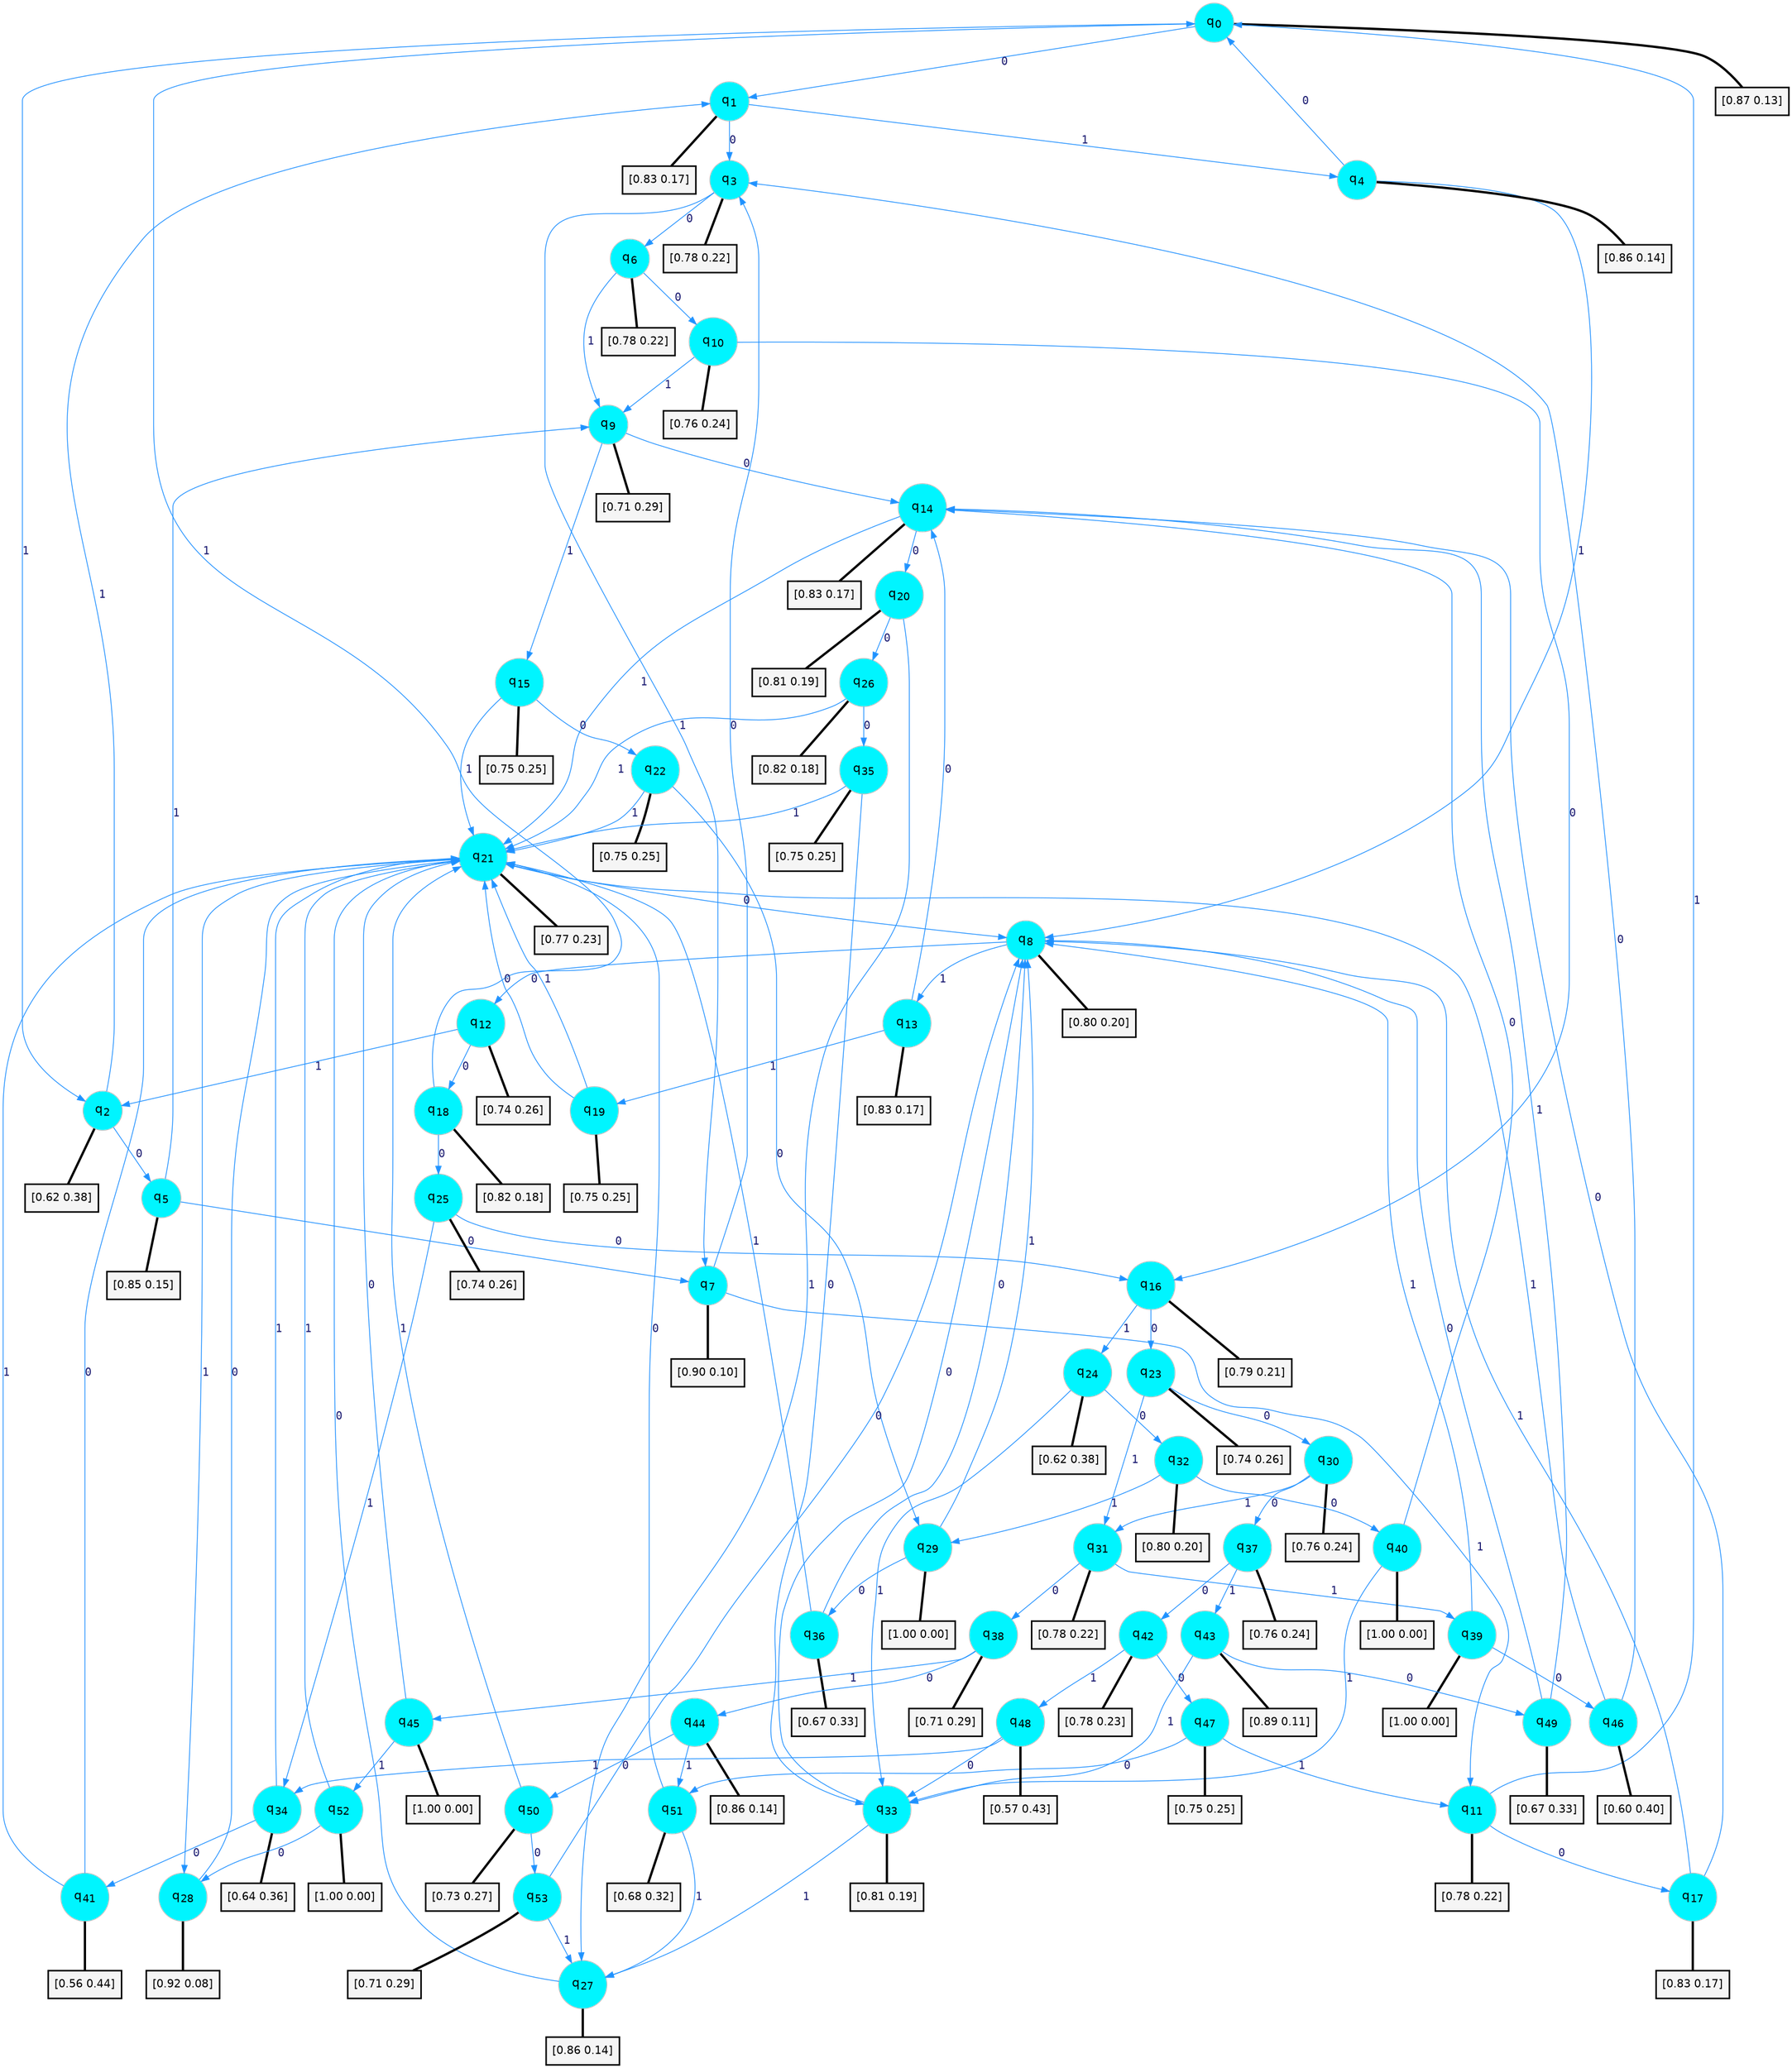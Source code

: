 digraph G {
graph [
bgcolor=transparent, dpi=300, rankdir=TD, size="40,25"];
node [
color=gray, fillcolor=turquoise1, fontcolor=black, fontname=Helvetica, fontsize=16, fontweight=bold, shape=circle, style=filled];
edge [
arrowsize=1, color=dodgerblue1, fontcolor=midnightblue, fontname=courier, fontweight=bold, penwidth=1, style=solid, weight=20];
0[label=<q<SUB>0</SUB>>];
1[label=<q<SUB>1</SUB>>];
2[label=<q<SUB>2</SUB>>];
3[label=<q<SUB>3</SUB>>];
4[label=<q<SUB>4</SUB>>];
5[label=<q<SUB>5</SUB>>];
6[label=<q<SUB>6</SUB>>];
7[label=<q<SUB>7</SUB>>];
8[label=<q<SUB>8</SUB>>];
9[label=<q<SUB>9</SUB>>];
10[label=<q<SUB>10</SUB>>];
11[label=<q<SUB>11</SUB>>];
12[label=<q<SUB>12</SUB>>];
13[label=<q<SUB>13</SUB>>];
14[label=<q<SUB>14</SUB>>];
15[label=<q<SUB>15</SUB>>];
16[label=<q<SUB>16</SUB>>];
17[label=<q<SUB>17</SUB>>];
18[label=<q<SUB>18</SUB>>];
19[label=<q<SUB>19</SUB>>];
20[label=<q<SUB>20</SUB>>];
21[label=<q<SUB>21</SUB>>];
22[label=<q<SUB>22</SUB>>];
23[label=<q<SUB>23</SUB>>];
24[label=<q<SUB>24</SUB>>];
25[label=<q<SUB>25</SUB>>];
26[label=<q<SUB>26</SUB>>];
27[label=<q<SUB>27</SUB>>];
28[label=<q<SUB>28</SUB>>];
29[label=<q<SUB>29</SUB>>];
30[label=<q<SUB>30</SUB>>];
31[label=<q<SUB>31</SUB>>];
32[label=<q<SUB>32</SUB>>];
33[label=<q<SUB>33</SUB>>];
34[label=<q<SUB>34</SUB>>];
35[label=<q<SUB>35</SUB>>];
36[label=<q<SUB>36</SUB>>];
37[label=<q<SUB>37</SUB>>];
38[label=<q<SUB>38</SUB>>];
39[label=<q<SUB>39</SUB>>];
40[label=<q<SUB>40</SUB>>];
41[label=<q<SUB>41</SUB>>];
42[label=<q<SUB>42</SUB>>];
43[label=<q<SUB>43</SUB>>];
44[label=<q<SUB>44</SUB>>];
45[label=<q<SUB>45</SUB>>];
46[label=<q<SUB>46</SUB>>];
47[label=<q<SUB>47</SUB>>];
48[label=<q<SUB>48</SUB>>];
49[label=<q<SUB>49</SUB>>];
50[label=<q<SUB>50</SUB>>];
51[label=<q<SUB>51</SUB>>];
52[label=<q<SUB>52</SUB>>];
53[label=<q<SUB>53</SUB>>];
54[label="[0.87 0.13]", shape=box,fontcolor=black, fontname=Helvetica, fontsize=14, penwidth=2, fillcolor=whitesmoke,color=black];
55[label="[0.83 0.17]", shape=box,fontcolor=black, fontname=Helvetica, fontsize=14, penwidth=2, fillcolor=whitesmoke,color=black];
56[label="[0.62 0.38]", shape=box,fontcolor=black, fontname=Helvetica, fontsize=14, penwidth=2, fillcolor=whitesmoke,color=black];
57[label="[0.78 0.22]", shape=box,fontcolor=black, fontname=Helvetica, fontsize=14, penwidth=2, fillcolor=whitesmoke,color=black];
58[label="[0.86 0.14]", shape=box,fontcolor=black, fontname=Helvetica, fontsize=14, penwidth=2, fillcolor=whitesmoke,color=black];
59[label="[0.85 0.15]", shape=box,fontcolor=black, fontname=Helvetica, fontsize=14, penwidth=2, fillcolor=whitesmoke,color=black];
60[label="[0.78 0.22]", shape=box,fontcolor=black, fontname=Helvetica, fontsize=14, penwidth=2, fillcolor=whitesmoke,color=black];
61[label="[0.90 0.10]", shape=box,fontcolor=black, fontname=Helvetica, fontsize=14, penwidth=2, fillcolor=whitesmoke,color=black];
62[label="[0.80 0.20]", shape=box,fontcolor=black, fontname=Helvetica, fontsize=14, penwidth=2, fillcolor=whitesmoke,color=black];
63[label="[0.71 0.29]", shape=box,fontcolor=black, fontname=Helvetica, fontsize=14, penwidth=2, fillcolor=whitesmoke,color=black];
64[label="[0.76 0.24]", shape=box,fontcolor=black, fontname=Helvetica, fontsize=14, penwidth=2, fillcolor=whitesmoke,color=black];
65[label="[0.78 0.22]", shape=box,fontcolor=black, fontname=Helvetica, fontsize=14, penwidth=2, fillcolor=whitesmoke,color=black];
66[label="[0.74 0.26]", shape=box,fontcolor=black, fontname=Helvetica, fontsize=14, penwidth=2, fillcolor=whitesmoke,color=black];
67[label="[0.83 0.17]", shape=box,fontcolor=black, fontname=Helvetica, fontsize=14, penwidth=2, fillcolor=whitesmoke,color=black];
68[label="[0.83 0.17]", shape=box,fontcolor=black, fontname=Helvetica, fontsize=14, penwidth=2, fillcolor=whitesmoke,color=black];
69[label="[0.75 0.25]", shape=box,fontcolor=black, fontname=Helvetica, fontsize=14, penwidth=2, fillcolor=whitesmoke,color=black];
70[label="[0.79 0.21]", shape=box,fontcolor=black, fontname=Helvetica, fontsize=14, penwidth=2, fillcolor=whitesmoke,color=black];
71[label="[0.83 0.17]", shape=box,fontcolor=black, fontname=Helvetica, fontsize=14, penwidth=2, fillcolor=whitesmoke,color=black];
72[label="[0.82 0.18]", shape=box,fontcolor=black, fontname=Helvetica, fontsize=14, penwidth=2, fillcolor=whitesmoke,color=black];
73[label="[0.75 0.25]", shape=box,fontcolor=black, fontname=Helvetica, fontsize=14, penwidth=2, fillcolor=whitesmoke,color=black];
74[label="[0.81 0.19]", shape=box,fontcolor=black, fontname=Helvetica, fontsize=14, penwidth=2, fillcolor=whitesmoke,color=black];
75[label="[0.77 0.23]", shape=box,fontcolor=black, fontname=Helvetica, fontsize=14, penwidth=2, fillcolor=whitesmoke,color=black];
76[label="[0.75 0.25]", shape=box,fontcolor=black, fontname=Helvetica, fontsize=14, penwidth=2, fillcolor=whitesmoke,color=black];
77[label="[0.74 0.26]", shape=box,fontcolor=black, fontname=Helvetica, fontsize=14, penwidth=2, fillcolor=whitesmoke,color=black];
78[label="[0.62 0.38]", shape=box,fontcolor=black, fontname=Helvetica, fontsize=14, penwidth=2, fillcolor=whitesmoke,color=black];
79[label="[0.74 0.26]", shape=box,fontcolor=black, fontname=Helvetica, fontsize=14, penwidth=2, fillcolor=whitesmoke,color=black];
80[label="[0.82 0.18]", shape=box,fontcolor=black, fontname=Helvetica, fontsize=14, penwidth=2, fillcolor=whitesmoke,color=black];
81[label="[0.86 0.14]", shape=box,fontcolor=black, fontname=Helvetica, fontsize=14, penwidth=2, fillcolor=whitesmoke,color=black];
82[label="[0.92 0.08]", shape=box,fontcolor=black, fontname=Helvetica, fontsize=14, penwidth=2, fillcolor=whitesmoke,color=black];
83[label="[1.00 0.00]", shape=box,fontcolor=black, fontname=Helvetica, fontsize=14, penwidth=2, fillcolor=whitesmoke,color=black];
84[label="[0.76 0.24]", shape=box,fontcolor=black, fontname=Helvetica, fontsize=14, penwidth=2, fillcolor=whitesmoke,color=black];
85[label="[0.78 0.22]", shape=box,fontcolor=black, fontname=Helvetica, fontsize=14, penwidth=2, fillcolor=whitesmoke,color=black];
86[label="[0.80 0.20]", shape=box,fontcolor=black, fontname=Helvetica, fontsize=14, penwidth=2, fillcolor=whitesmoke,color=black];
87[label="[0.81 0.19]", shape=box,fontcolor=black, fontname=Helvetica, fontsize=14, penwidth=2, fillcolor=whitesmoke,color=black];
88[label="[0.64 0.36]", shape=box,fontcolor=black, fontname=Helvetica, fontsize=14, penwidth=2, fillcolor=whitesmoke,color=black];
89[label="[0.75 0.25]", shape=box,fontcolor=black, fontname=Helvetica, fontsize=14, penwidth=2, fillcolor=whitesmoke,color=black];
90[label="[0.67 0.33]", shape=box,fontcolor=black, fontname=Helvetica, fontsize=14, penwidth=2, fillcolor=whitesmoke,color=black];
91[label="[0.76 0.24]", shape=box,fontcolor=black, fontname=Helvetica, fontsize=14, penwidth=2, fillcolor=whitesmoke,color=black];
92[label="[0.71 0.29]", shape=box,fontcolor=black, fontname=Helvetica, fontsize=14, penwidth=2, fillcolor=whitesmoke,color=black];
93[label="[1.00 0.00]", shape=box,fontcolor=black, fontname=Helvetica, fontsize=14, penwidth=2, fillcolor=whitesmoke,color=black];
94[label="[1.00 0.00]", shape=box,fontcolor=black, fontname=Helvetica, fontsize=14, penwidth=2, fillcolor=whitesmoke,color=black];
95[label="[0.56 0.44]", shape=box,fontcolor=black, fontname=Helvetica, fontsize=14, penwidth=2, fillcolor=whitesmoke,color=black];
96[label="[0.78 0.23]", shape=box,fontcolor=black, fontname=Helvetica, fontsize=14, penwidth=2, fillcolor=whitesmoke,color=black];
97[label="[0.89 0.11]", shape=box,fontcolor=black, fontname=Helvetica, fontsize=14, penwidth=2, fillcolor=whitesmoke,color=black];
98[label="[0.86 0.14]", shape=box,fontcolor=black, fontname=Helvetica, fontsize=14, penwidth=2, fillcolor=whitesmoke,color=black];
99[label="[1.00 0.00]", shape=box,fontcolor=black, fontname=Helvetica, fontsize=14, penwidth=2, fillcolor=whitesmoke,color=black];
100[label="[0.60 0.40]", shape=box,fontcolor=black, fontname=Helvetica, fontsize=14, penwidth=2, fillcolor=whitesmoke,color=black];
101[label="[0.75 0.25]", shape=box,fontcolor=black, fontname=Helvetica, fontsize=14, penwidth=2, fillcolor=whitesmoke,color=black];
102[label="[0.57 0.43]", shape=box,fontcolor=black, fontname=Helvetica, fontsize=14, penwidth=2, fillcolor=whitesmoke,color=black];
103[label="[0.67 0.33]", shape=box,fontcolor=black, fontname=Helvetica, fontsize=14, penwidth=2, fillcolor=whitesmoke,color=black];
104[label="[0.73 0.27]", shape=box,fontcolor=black, fontname=Helvetica, fontsize=14, penwidth=2, fillcolor=whitesmoke,color=black];
105[label="[0.68 0.32]", shape=box,fontcolor=black, fontname=Helvetica, fontsize=14, penwidth=2, fillcolor=whitesmoke,color=black];
106[label="[1.00 0.00]", shape=box,fontcolor=black, fontname=Helvetica, fontsize=14, penwidth=2, fillcolor=whitesmoke,color=black];
107[label="[0.71 0.29]", shape=box,fontcolor=black, fontname=Helvetica, fontsize=14, penwidth=2, fillcolor=whitesmoke,color=black];
0->1 [label=0];
0->2 [label=1];
0->54 [arrowhead=none, penwidth=3,color=black];
1->3 [label=0];
1->4 [label=1];
1->55 [arrowhead=none, penwidth=3,color=black];
2->5 [label=0];
2->1 [label=1];
2->56 [arrowhead=none, penwidth=3,color=black];
3->6 [label=0];
3->7 [label=1];
3->57 [arrowhead=none, penwidth=3,color=black];
4->0 [label=0];
4->8 [label=1];
4->58 [arrowhead=none, penwidth=3,color=black];
5->7 [label=0];
5->9 [label=1];
5->59 [arrowhead=none, penwidth=3,color=black];
6->10 [label=0];
6->9 [label=1];
6->60 [arrowhead=none, penwidth=3,color=black];
7->3 [label=0];
7->11 [label=1];
7->61 [arrowhead=none, penwidth=3,color=black];
8->12 [label=0];
8->13 [label=1];
8->62 [arrowhead=none, penwidth=3,color=black];
9->14 [label=0];
9->15 [label=1];
9->63 [arrowhead=none, penwidth=3,color=black];
10->16 [label=0];
10->9 [label=1];
10->64 [arrowhead=none, penwidth=3,color=black];
11->17 [label=0];
11->0 [label=1];
11->65 [arrowhead=none, penwidth=3,color=black];
12->18 [label=0];
12->2 [label=1];
12->66 [arrowhead=none, penwidth=3,color=black];
13->14 [label=0];
13->19 [label=1];
13->67 [arrowhead=none, penwidth=3,color=black];
14->20 [label=0];
14->21 [label=1];
14->68 [arrowhead=none, penwidth=3,color=black];
15->22 [label=0];
15->21 [label=1];
15->69 [arrowhead=none, penwidth=3,color=black];
16->23 [label=0];
16->24 [label=1];
16->70 [arrowhead=none, penwidth=3,color=black];
17->14 [label=0];
17->8 [label=1];
17->71 [arrowhead=none, penwidth=3,color=black];
18->25 [label=0];
18->0 [label=1];
18->72 [arrowhead=none, penwidth=3,color=black];
19->21 [label=0];
19->21 [label=1];
19->73 [arrowhead=none, penwidth=3,color=black];
20->26 [label=0];
20->27 [label=1];
20->74 [arrowhead=none, penwidth=3,color=black];
21->8 [label=0];
21->28 [label=1];
21->75 [arrowhead=none, penwidth=3,color=black];
22->29 [label=0];
22->21 [label=1];
22->76 [arrowhead=none, penwidth=3,color=black];
23->30 [label=0];
23->31 [label=1];
23->77 [arrowhead=none, penwidth=3,color=black];
24->32 [label=0];
24->33 [label=1];
24->78 [arrowhead=none, penwidth=3,color=black];
25->16 [label=0];
25->34 [label=1];
25->79 [arrowhead=none, penwidth=3,color=black];
26->35 [label=0];
26->21 [label=1];
26->80 [arrowhead=none, penwidth=3,color=black];
27->21 [label=0];
27->81 [arrowhead=none, penwidth=3,color=black];
28->21 [label=0];
28->82 [arrowhead=none, penwidth=3,color=black];
29->36 [label=0];
29->8 [label=1];
29->83 [arrowhead=none, penwidth=3,color=black];
30->37 [label=0];
30->31 [label=1];
30->84 [arrowhead=none, penwidth=3,color=black];
31->38 [label=0];
31->39 [label=1];
31->85 [arrowhead=none, penwidth=3,color=black];
32->40 [label=0];
32->29 [label=1];
32->86 [arrowhead=none, penwidth=3,color=black];
33->8 [label=0];
33->27 [label=1];
33->87 [arrowhead=none, penwidth=3,color=black];
34->41 [label=0];
34->21 [label=1];
34->88 [arrowhead=none, penwidth=3,color=black];
35->33 [label=0];
35->21 [label=1];
35->89 [arrowhead=none, penwidth=3,color=black];
36->8 [label=0];
36->21 [label=1];
36->90 [arrowhead=none, penwidth=3,color=black];
37->42 [label=0];
37->43 [label=1];
37->91 [arrowhead=none, penwidth=3,color=black];
38->44 [label=0];
38->45 [label=1];
38->92 [arrowhead=none, penwidth=3,color=black];
39->46 [label=0];
39->8 [label=1];
39->93 [arrowhead=none, penwidth=3,color=black];
40->14 [label=0];
40->33 [label=1];
40->94 [arrowhead=none, penwidth=3,color=black];
41->21 [label=0];
41->21 [label=1];
41->95 [arrowhead=none, penwidth=3,color=black];
42->47 [label=0];
42->48 [label=1];
42->96 [arrowhead=none, penwidth=3,color=black];
43->49 [label=0];
43->33 [label=1];
43->97 [arrowhead=none, penwidth=3,color=black];
44->50 [label=0];
44->51 [label=1];
44->98 [arrowhead=none, penwidth=3,color=black];
45->21 [label=0];
45->52 [label=1];
45->99 [arrowhead=none, penwidth=3,color=black];
46->3 [label=0];
46->21 [label=1];
46->100 [arrowhead=none, penwidth=3,color=black];
47->51 [label=0];
47->11 [label=1];
47->101 [arrowhead=none, penwidth=3,color=black];
48->33 [label=0];
48->34 [label=1];
48->102 [arrowhead=none, penwidth=3,color=black];
49->8 [label=0];
49->14 [label=1];
49->103 [arrowhead=none, penwidth=3,color=black];
50->53 [label=0];
50->21 [label=1];
50->104 [arrowhead=none, penwidth=3,color=black];
51->21 [label=0];
51->27 [label=1];
51->105 [arrowhead=none, penwidth=3,color=black];
52->28 [label=0];
52->21 [label=1];
52->106 [arrowhead=none, penwidth=3,color=black];
53->8 [label=0];
53->27 [label=1];
53->107 [arrowhead=none, penwidth=3,color=black];
}
